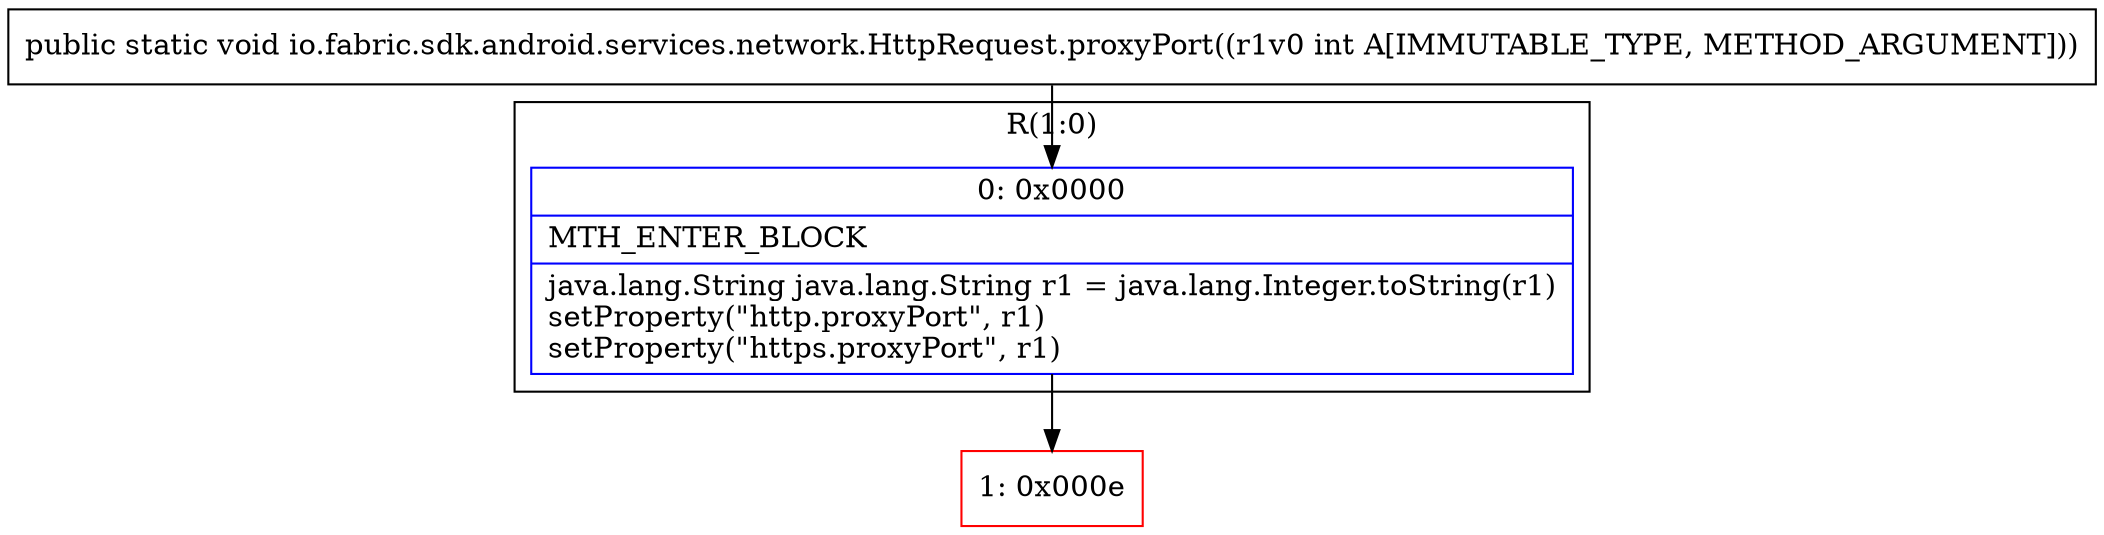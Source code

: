 digraph "CFG forio.fabric.sdk.android.services.network.HttpRequest.proxyPort(I)V" {
subgraph cluster_Region_1372335319 {
label = "R(1:0)";
node [shape=record,color=blue];
Node_0 [shape=record,label="{0\:\ 0x0000|MTH_ENTER_BLOCK\l|java.lang.String java.lang.String r1 = java.lang.Integer.toString(r1)\lsetProperty(\"http.proxyPort\", r1)\lsetProperty(\"https.proxyPort\", r1)\l}"];
}
Node_1 [shape=record,color=red,label="{1\:\ 0x000e}"];
MethodNode[shape=record,label="{public static void io.fabric.sdk.android.services.network.HttpRequest.proxyPort((r1v0 int A[IMMUTABLE_TYPE, METHOD_ARGUMENT])) }"];
MethodNode -> Node_0;
Node_0 -> Node_1;
}

